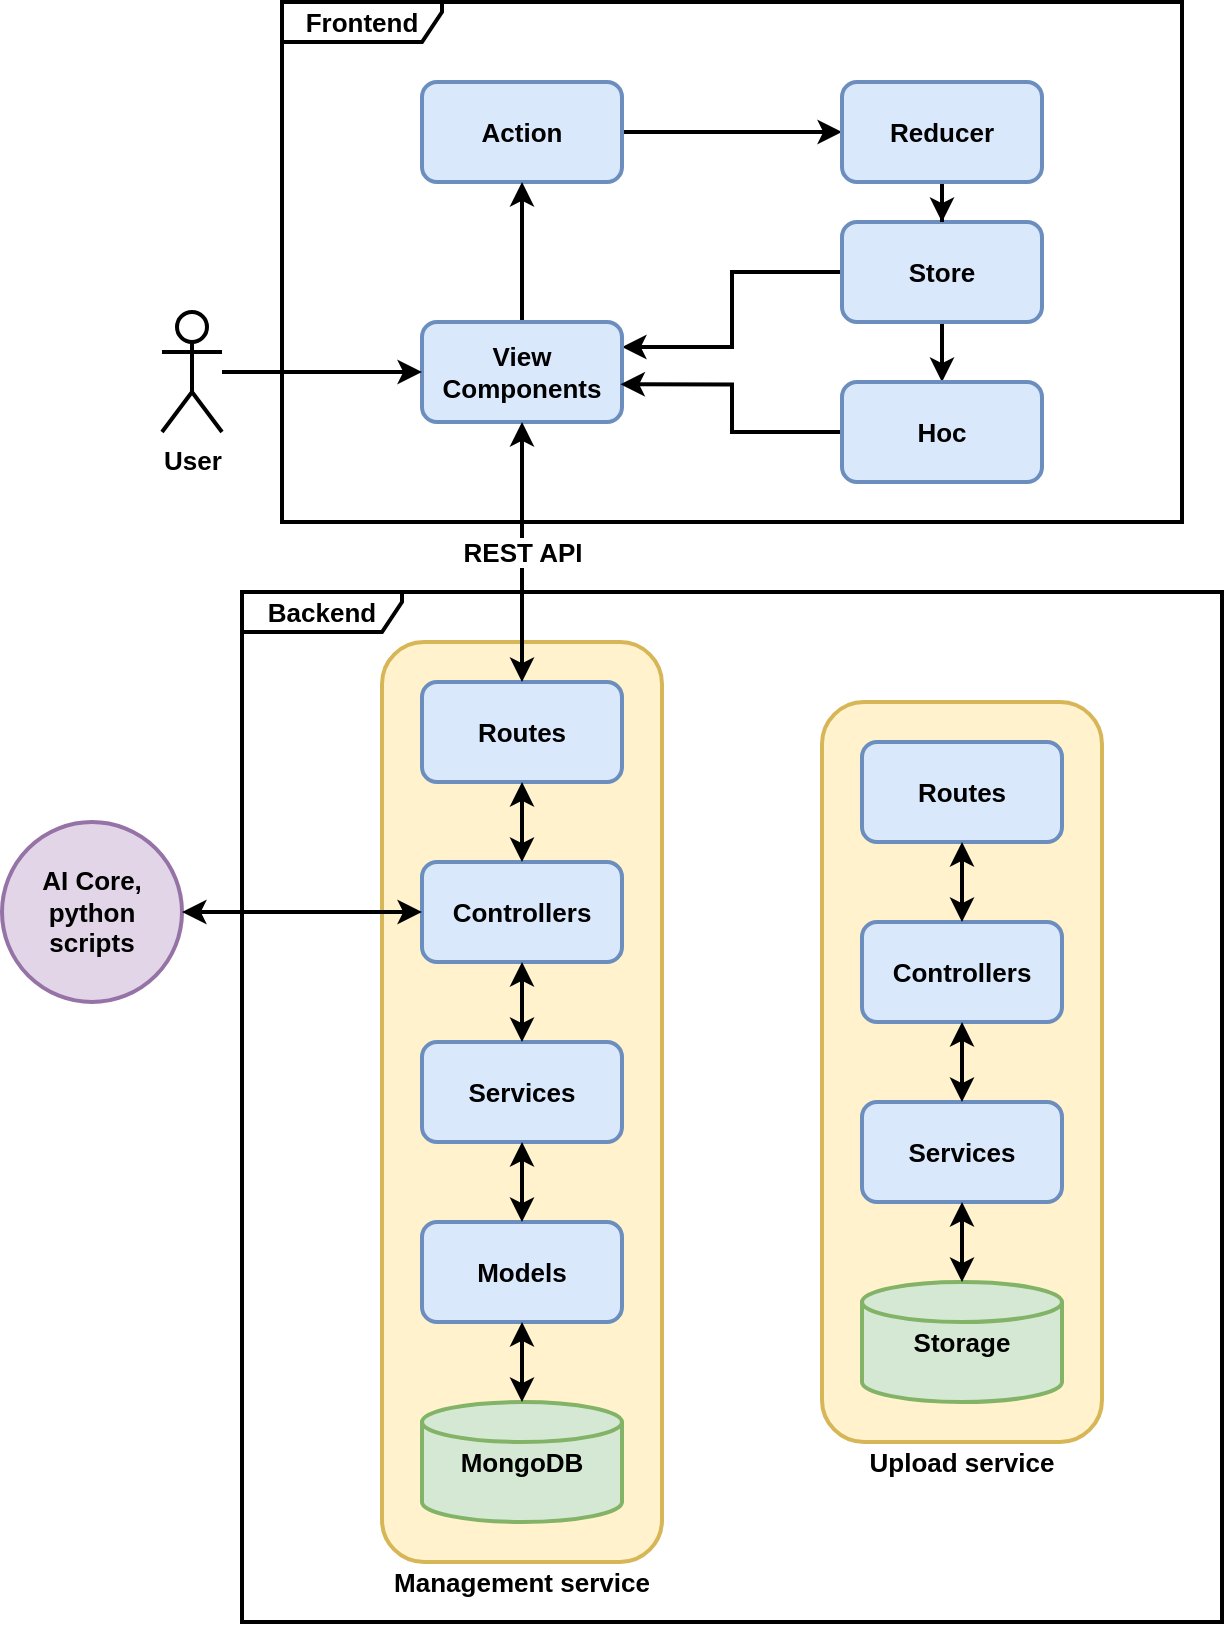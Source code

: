 <mxfile version="14.7.7" type="device"><diagram id="8CJfPz2_0YgVtZpOwklg" name="Page-1"><mxGraphModel dx="636" dy="727" grid="1" gridSize="10" guides="1" tooltips="1" connect="1" arrows="1" fold="1" page="1" pageScale="1" pageWidth="827" pageHeight="1169" math="0" shadow="0"><root><mxCell id="0"/><mxCell id="1" parent="0"/><mxCell id="9cYZfVRSX6WFXAVSsKpr-45" value="" style="rounded=1;whiteSpace=wrap;html=1;fontSize=13;strokeWidth=2;fillColor=#fff2cc;strokeColor=#d6b656;" parent="1" vertex="1"><mxGeometry x="200" y="440" width="140" height="460" as="geometry"/></mxCell><mxCell id="9cYZfVRSX6WFXAVSsKpr-19" value="Routes" style="rounded=1;whiteSpace=wrap;html=1;fillColor=#dae8fc;strokeColor=#6c8ebf;strokeWidth=2;fontSize=13;fontStyle=1" parent="1" vertex="1"><mxGeometry x="220" y="460" width="100" height="50" as="geometry"/></mxCell><mxCell id="9cYZfVRSX6WFXAVSsKpr-20" value="Models" style="rounded=1;whiteSpace=wrap;html=1;fillColor=#dae8fc;strokeColor=#6c8ebf;strokeWidth=2;fontSize=13;fontStyle=1" parent="1" vertex="1"><mxGeometry x="220" y="730" width="100" height="50" as="geometry"/></mxCell><mxCell id="9cYZfVRSX6WFXAVSsKpr-21" value="Controllers" style="rounded=1;whiteSpace=wrap;html=1;fillColor=#dae8fc;strokeColor=#6c8ebf;strokeWidth=2;fontSize=13;fontStyle=1" parent="1" vertex="1"><mxGeometry x="220" y="550" width="100" height="50" as="geometry"/></mxCell><mxCell id="9cYZfVRSX6WFXAVSsKpr-22" value="Services" style="rounded=1;whiteSpace=wrap;html=1;fillColor=#dae8fc;strokeColor=#6c8ebf;strokeWidth=2;fontSize=13;fontStyle=1" parent="1" vertex="1"><mxGeometry x="220" y="640" width="100" height="50" as="geometry"/></mxCell><mxCell id="9cYZfVRSX6WFXAVSsKpr-25" value="MongoDB" style="strokeWidth=2;html=1;shape=mxgraph.flowchart.database;whiteSpace=wrap;fillColor=#d5e8d4;strokeColor=#82b366;fontSize=13;fontStyle=1" parent="1" vertex="1"><mxGeometry x="220" y="820" width="100" height="60" as="geometry"/></mxCell><mxCell id="9cYZfVRSX6WFXAVSsKpr-28" value="" style="endArrow=classic;startArrow=classic;html=1;entryX=0.5;entryY=1;entryDx=0;entryDy=0;exitX=0.5;exitY=0;exitDx=0;exitDy=0;strokeWidth=2;fontSize=13;fontStyle=1" parent="1" source="9cYZfVRSX6WFXAVSsKpr-21" target="9cYZfVRSX6WFXAVSsKpr-19" edge="1"><mxGeometry width="50" height="50" relative="1" as="geometry"><mxPoint x="250" y="570" as="sourcePoint"/><mxPoint x="300" y="520" as="targetPoint"/></mxGeometry></mxCell><mxCell id="9cYZfVRSX6WFXAVSsKpr-30" value="" style="endArrow=classic;startArrow=classic;html=1;entryX=0.5;entryY=0;entryDx=0;entryDy=0;strokeWidth=2;fontSize=13;fontStyle=1;exitX=0.5;exitY=1;exitDx=0;exitDy=0;" parent="1" source="9cYZfVRSX6WFXAVSsKpr-21" target="9cYZfVRSX6WFXAVSsKpr-22" edge="1"><mxGeometry width="50" height="50" relative="1" as="geometry"><mxPoint x="280" y="640" as="sourcePoint"/><mxPoint x="390" y="580" as="targetPoint"/></mxGeometry></mxCell><mxCell id="9cYZfVRSX6WFXAVSsKpr-31" value="" style="endArrow=classic;startArrow=classic;html=1;entryX=0.5;entryY=1;entryDx=0;entryDy=0;exitX=0.5;exitY=0;exitDx=0;exitDy=0;strokeWidth=2;fontSize=13;fontStyle=1" parent="1" source="9cYZfVRSX6WFXAVSsKpr-20" target="9cYZfVRSX6WFXAVSsKpr-22" edge="1"><mxGeometry width="50" height="50" relative="1" as="geometry"><mxPoint x="280" y="585" as="sourcePoint"/><mxPoint x="280" y="530" as="targetPoint"/></mxGeometry></mxCell><mxCell id="9cYZfVRSX6WFXAVSsKpr-32" value="" style="endArrow=classic;startArrow=classic;html=1;entryX=0.5;entryY=0;entryDx=0;entryDy=0;exitX=0.5;exitY=1;exitDx=0;exitDy=0;entryPerimeter=0;strokeWidth=2;fontSize=13;fontStyle=1" parent="1" source="9cYZfVRSX6WFXAVSsKpr-20" target="9cYZfVRSX6WFXAVSsKpr-25" edge="1"><mxGeometry width="50" height="50" relative="1" as="geometry"><mxPoint x="290" y="595" as="sourcePoint"/><mxPoint x="290" y="540" as="targetPoint"/></mxGeometry></mxCell><mxCell id="9cYZfVRSX6WFXAVSsKpr-46" value="" style="rounded=1;whiteSpace=wrap;html=1;fontSize=13;strokeWidth=2;fillColor=#fff2cc;strokeColor=#d6b656;" parent="1" vertex="1"><mxGeometry x="420" y="470" width="140" height="370" as="geometry"/></mxCell><mxCell id="9cYZfVRSX6WFXAVSsKpr-1" value="Frontend" style="shape=umlFrame;whiteSpace=wrap;html=1;strokeWidth=2;fontSize=13;fontStyle=1;width=80;height=20;" parent="1" vertex="1"><mxGeometry x="150" y="120" width="450" height="260" as="geometry"/></mxCell><mxCell id="9cYZfVRSX6WFXAVSsKpr-7" style="edgeStyle=orthogonalEdgeStyle;rounded=0;orthogonalLoop=1;jettySize=auto;html=1;entryX=0;entryY=0.5;entryDx=0;entryDy=0;strokeWidth=2;fontSize=13;fontStyle=1" parent="1" source="9cYZfVRSX6WFXAVSsKpr-2" target="9cYZfVRSX6WFXAVSsKpr-5" edge="1"><mxGeometry relative="1" as="geometry"/></mxCell><mxCell id="9cYZfVRSX6WFXAVSsKpr-2" value="Action" style="rounded=1;whiteSpace=wrap;html=1;fillColor=#dae8fc;strokeColor=#6c8ebf;strokeWidth=2;fontSize=13;fontStyle=1" parent="1" vertex="1"><mxGeometry x="220" y="160" width="100" height="50" as="geometry"/></mxCell><mxCell id="9cYZfVRSX6WFXAVSsKpr-10" style="edgeStyle=orthogonalEdgeStyle;rounded=0;orthogonalLoop=1;jettySize=auto;html=1;entryX=1;entryY=0.25;entryDx=0;entryDy=0;strokeWidth=2;fontSize=13;fontStyle=1" parent="1" source="9cYZfVRSX6WFXAVSsKpr-3" target="9cYZfVRSX6WFXAVSsKpr-4" edge="1"><mxGeometry relative="1" as="geometry"/></mxCell><mxCell id="9cYZfVRSX6WFXAVSsKpr-15" style="edgeStyle=orthogonalEdgeStyle;rounded=0;orthogonalLoop=1;jettySize=auto;html=1;entryX=0.5;entryY=0;entryDx=0;entryDy=0;strokeWidth=2;fontSize=13;fontStyle=1" parent="1" source="9cYZfVRSX6WFXAVSsKpr-3" target="9cYZfVRSX6WFXAVSsKpr-6" edge="1"><mxGeometry relative="1" as="geometry"/></mxCell><mxCell id="9cYZfVRSX6WFXAVSsKpr-3" value="Store" style="rounded=1;whiteSpace=wrap;html=1;fillColor=#dae8fc;strokeColor=#6c8ebf;strokeWidth=2;fontSize=13;fontStyle=1" parent="1" vertex="1"><mxGeometry x="430" y="230" width="100" height="50" as="geometry"/></mxCell><mxCell id="9cYZfVRSX6WFXAVSsKpr-12" style="edgeStyle=orthogonalEdgeStyle;rounded=0;orthogonalLoop=1;jettySize=auto;html=1;strokeWidth=2;fontSize=13;fontStyle=1" parent="1" source="9cYZfVRSX6WFXAVSsKpr-4" target="9cYZfVRSX6WFXAVSsKpr-2" edge="1"><mxGeometry relative="1" as="geometry"/></mxCell><mxCell id="9cYZfVRSX6WFXAVSsKpr-4" value="View Components" style="rounded=1;whiteSpace=wrap;html=1;fillColor=#dae8fc;strokeColor=#6c8ebf;strokeWidth=2;fontSize=13;fontStyle=1" parent="1" vertex="1"><mxGeometry x="220" y="280" width="100" height="50" as="geometry"/></mxCell><mxCell id="9cYZfVRSX6WFXAVSsKpr-8" style="edgeStyle=orthogonalEdgeStyle;rounded=0;orthogonalLoop=1;jettySize=auto;html=1;entryX=0.5;entryY=0;entryDx=0;entryDy=0;strokeWidth=2;fontSize=13;fontStyle=1" parent="1" source="9cYZfVRSX6WFXAVSsKpr-5" target="9cYZfVRSX6WFXAVSsKpr-3" edge="1"><mxGeometry relative="1" as="geometry"/></mxCell><mxCell id="9cYZfVRSX6WFXAVSsKpr-5" value="Reducer" style="rounded=1;whiteSpace=wrap;html=1;fillColor=#dae8fc;strokeColor=#6c8ebf;strokeWidth=2;fontSize=13;fontStyle=1" parent="1" vertex="1"><mxGeometry x="430" y="160" width="100" height="50" as="geometry"/></mxCell><mxCell id="9cYZfVRSX6WFXAVSsKpr-11" style="edgeStyle=orthogonalEdgeStyle;rounded=0;orthogonalLoop=1;jettySize=auto;html=1;entryX=0.992;entryY=0.623;entryDx=0;entryDy=0;entryPerimeter=0;strokeWidth=2;fontSize=13;fontStyle=1" parent="1" source="9cYZfVRSX6WFXAVSsKpr-6" target="9cYZfVRSX6WFXAVSsKpr-4" edge="1"><mxGeometry relative="1" as="geometry"/></mxCell><mxCell id="9cYZfVRSX6WFXAVSsKpr-6" value="Hoc" style="rounded=1;whiteSpace=wrap;html=1;fillColor=#dae8fc;strokeColor=#6c8ebf;strokeWidth=2;fontSize=13;fontStyle=1" parent="1" vertex="1"><mxGeometry x="430" y="310" width="100" height="50" as="geometry"/></mxCell><mxCell id="9cYZfVRSX6WFXAVSsKpr-14" style="edgeStyle=orthogonalEdgeStyle;rounded=0;orthogonalLoop=1;jettySize=auto;html=1;entryX=0;entryY=0.5;entryDx=0;entryDy=0;strokeWidth=2;fontSize=13;fontStyle=1" parent="1" source="9cYZfVRSX6WFXAVSsKpr-13" target="9cYZfVRSX6WFXAVSsKpr-4" edge="1"><mxGeometry relative="1" as="geometry"/></mxCell><mxCell id="9cYZfVRSX6WFXAVSsKpr-13" value="User" style="shape=umlActor;verticalLabelPosition=bottom;verticalAlign=top;html=1;outlineConnect=0;strokeWidth=2;fontSize=13;fontStyle=1" parent="1" vertex="1"><mxGeometry x="90" y="275" width="30" height="60" as="geometry"/></mxCell><mxCell id="9cYZfVRSX6WFXAVSsKpr-16" value="Backend" style="shape=umlFrame;whiteSpace=wrap;html=1;strokeWidth=2;fontSize=13;fontStyle=1;width=80;height=20;" parent="1" vertex="1"><mxGeometry x="130" y="415" width="490" height="515" as="geometry"/></mxCell><mxCell id="9cYZfVRSX6WFXAVSsKpr-24" value="AI Core, python scripts" style="ellipse;whiteSpace=wrap;html=1;aspect=fixed;fillColor=#e1d5e7;strokeColor=#9673a6;strokeWidth=2;fontSize=13;fontStyle=1" parent="1" vertex="1"><mxGeometry x="10" y="530" width="90" height="90" as="geometry"/></mxCell><mxCell id="9cYZfVRSX6WFXAVSsKpr-27" value="REST API" style="endArrow=classic;startArrow=classic;html=1;entryX=0.5;entryY=1;entryDx=0;entryDy=0;exitX=0.5;exitY=0;exitDx=0;exitDy=0;strokeWidth=2;fontSize=13;fontStyle=1" parent="1" source="9cYZfVRSX6WFXAVSsKpr-19" target="9cYZfVRSX6WFXAVSsKpr-4" edge="1"><mxGeometry width="50" height="50" relative="1" as="geometry"><mxPoint x="260" y="520" as="sourcePoint"/><mxPoint x="300" y="330" as="targetPoint"/><mxPoint as="offset"/></mxGeometry></mxCell><mxCell id="9cYZfVRSX6WFXAVSsKpr-29" value="" style="endArrow=classic;startArrow=classic;html=1;entryX=0;entryY=0.5;entryDx=0;entryDy=0;exitX=1;exitY=0.5;exitDx=0;exitDy=0;strokeWidth=2;fontSize=13;fontStyle=1" parent="1" source="9cYZfVRSX6WFXAVSsKpr-24" target="9cYZfVRSX6WFXAVSsKpr-21" edge="1"><mxGeometry width="50" height="50" relative="1" as="geometry"><mxPoint x="140" y="630" as="sourcePoint"/><mxPoint x="190" y="580" as="targetPoint"/></mxGeometry></mxCell><mxCell id="9cYZfVRSX6WFXAVSsKpr-33" value="Routes" style="rounded=1;whiteSpace=wrap;html=1;fillColor=#dae8fc;strokeColor=#6c8ebf;strokeWidth=2;fontSize=13;fontStyle=1" parent="1" vertex="1"><mxGeometry x="440" y="490" width="100" height="50" as="geometry"/></mxCell><mxCell id="9cYZfVRSX6WFXAVSsKpr-34" value="Controllers" style="rounded=1;whiteSpace=wrap;html=1;fillColor=#dae8fc;strokeColor=#6c8ebf;strokeWidth=2;fontSize=13;fontStyle=1" parent="1" vertex="1"><mxGeometry x="440" y="580" width="100" height="50" as="geometry"/></mxCell><mxCell id="9cYZfVRSX6WFXAVSsKpr-35" value="Services" style="rounded=1;whiteSpace=wrap;html=1;fillColor=#dae8fc;strokeColor=#6c8ebf;strokeWidth=2;fontSize=13;fontStyle=1" parent="1" vertex="1"><mxGeometry x="440" y="670" width="100" height="50" as="geometry"/></mxCell><mxCell id="9cYZfVRSX6WFXAVSsKpr-36" value="Storage" style="strokeWidth=2;html=1;shape=mxgraph.flowchart.database;whiteSpace=wrap;fillColor=#d5e8d4;strokeColor=#82b366;fontSize=13;fontStyle=1" parent="1" vertex="1"><mxGeometry x="440" y="760" width="100" height="60" as="geometry"/></mxCell><mxCell id="9cYZfVRSX6WFXAVSsKpr-37" value="" style="endArrow=classic;startArrow=classic;html=1;entryX=0.5;entryY=1;entryDx=0;entryDy=0;exitX=0.5;exitY=0;exitDx=0;exitDy=0;strokeWidth=2;fontSize=13;fontStyle=1" parent="1" source="9cYZfVRSX6WFXAVSsKpr-34" target="9cYZfVRSX6WFXAVSsKpr-33" edge="1"><mxGeometry width="50" height="50" relative="1" as="geometry"><mxPoint x="470" y="600" as="sourcePoint"/><mxPoint x="520" y="550" as="targetPoint"/></mxGeometry></mxCell><mxCell id="9cYZfVRSX6WFXAVSsKpr-38" value="" style="endArrow=classic;startArrow=classic;html=1;entryX=0.5;entryY=0;entryDx=0;entryDy=0;strokeWidth=2;fontSize=13;fontStyle=1;exitX=0.5;exitY=1;exitDx=0;exitDy=0;" parent="1" source="9cYZfVRSX6WFXAVSsKpr-34" target="9cYZfVRSX6WFXAVSsKpr-35" edge="1"><mxGeometry width="50" height="50" relative="1" as="geometry"><mxPoint x="500" y="670" as="sourcePoint"/><mxPoint x="610" y="610" as="targetPoint"/></mxGeometry></mxCell><mxCell id="9cYZfVRSX6WFXAVSsKpr-39" value="" style="endArrow=classic;startArrow=classic;html=1;entryX=0.5;entryY=0;entryDx=0;entryDy=0;entryPerimeter=0;strokeWidth=2;fontSize=13;fontStyle=1" parent="1" source="9cYZfVRSX6WFXAVSsKpr-35" target="9cYZfVRSX6WFXAVSsKpr-36" edge="1"><mxGeometry width="50" height="50" relative="1" as="geometry"><mxPoint x="490" y="810" as="sourcePoint"/><mxPoint x="510" y="570" as="targetPoint"/></mxGeometry></mxCell><mxCell id="KKZW3cCA8ztZv5vKWY3Q-1" value="Upload service" style="text;html=1;strokeColor=none;fillColor=none;align=center;verticalAlign=middle;whiteSpace=wrap;rounded=0;fontSize=13;fontStyle=1" vertex="1" parent="1"><mxGeometry x="440" y="840" width="100" height="20" as="geometry"/></mxCell><mxCell id="KKZW3cCA8ztZv5vKWY3Q-2" value="Management service" style="text;html=1;strokeColor=none;fillColor=none;align=center;verticalAlign=middle;whiteSpace=wrap;rounded=0;fontSize=13;fontStyle=1" vertex="1" parent="1"><mxGeometry x="200" y="900" width="140" height="20" as="geometry"/></mxCell></root></mxGraphModel></diagram></mxfile>
